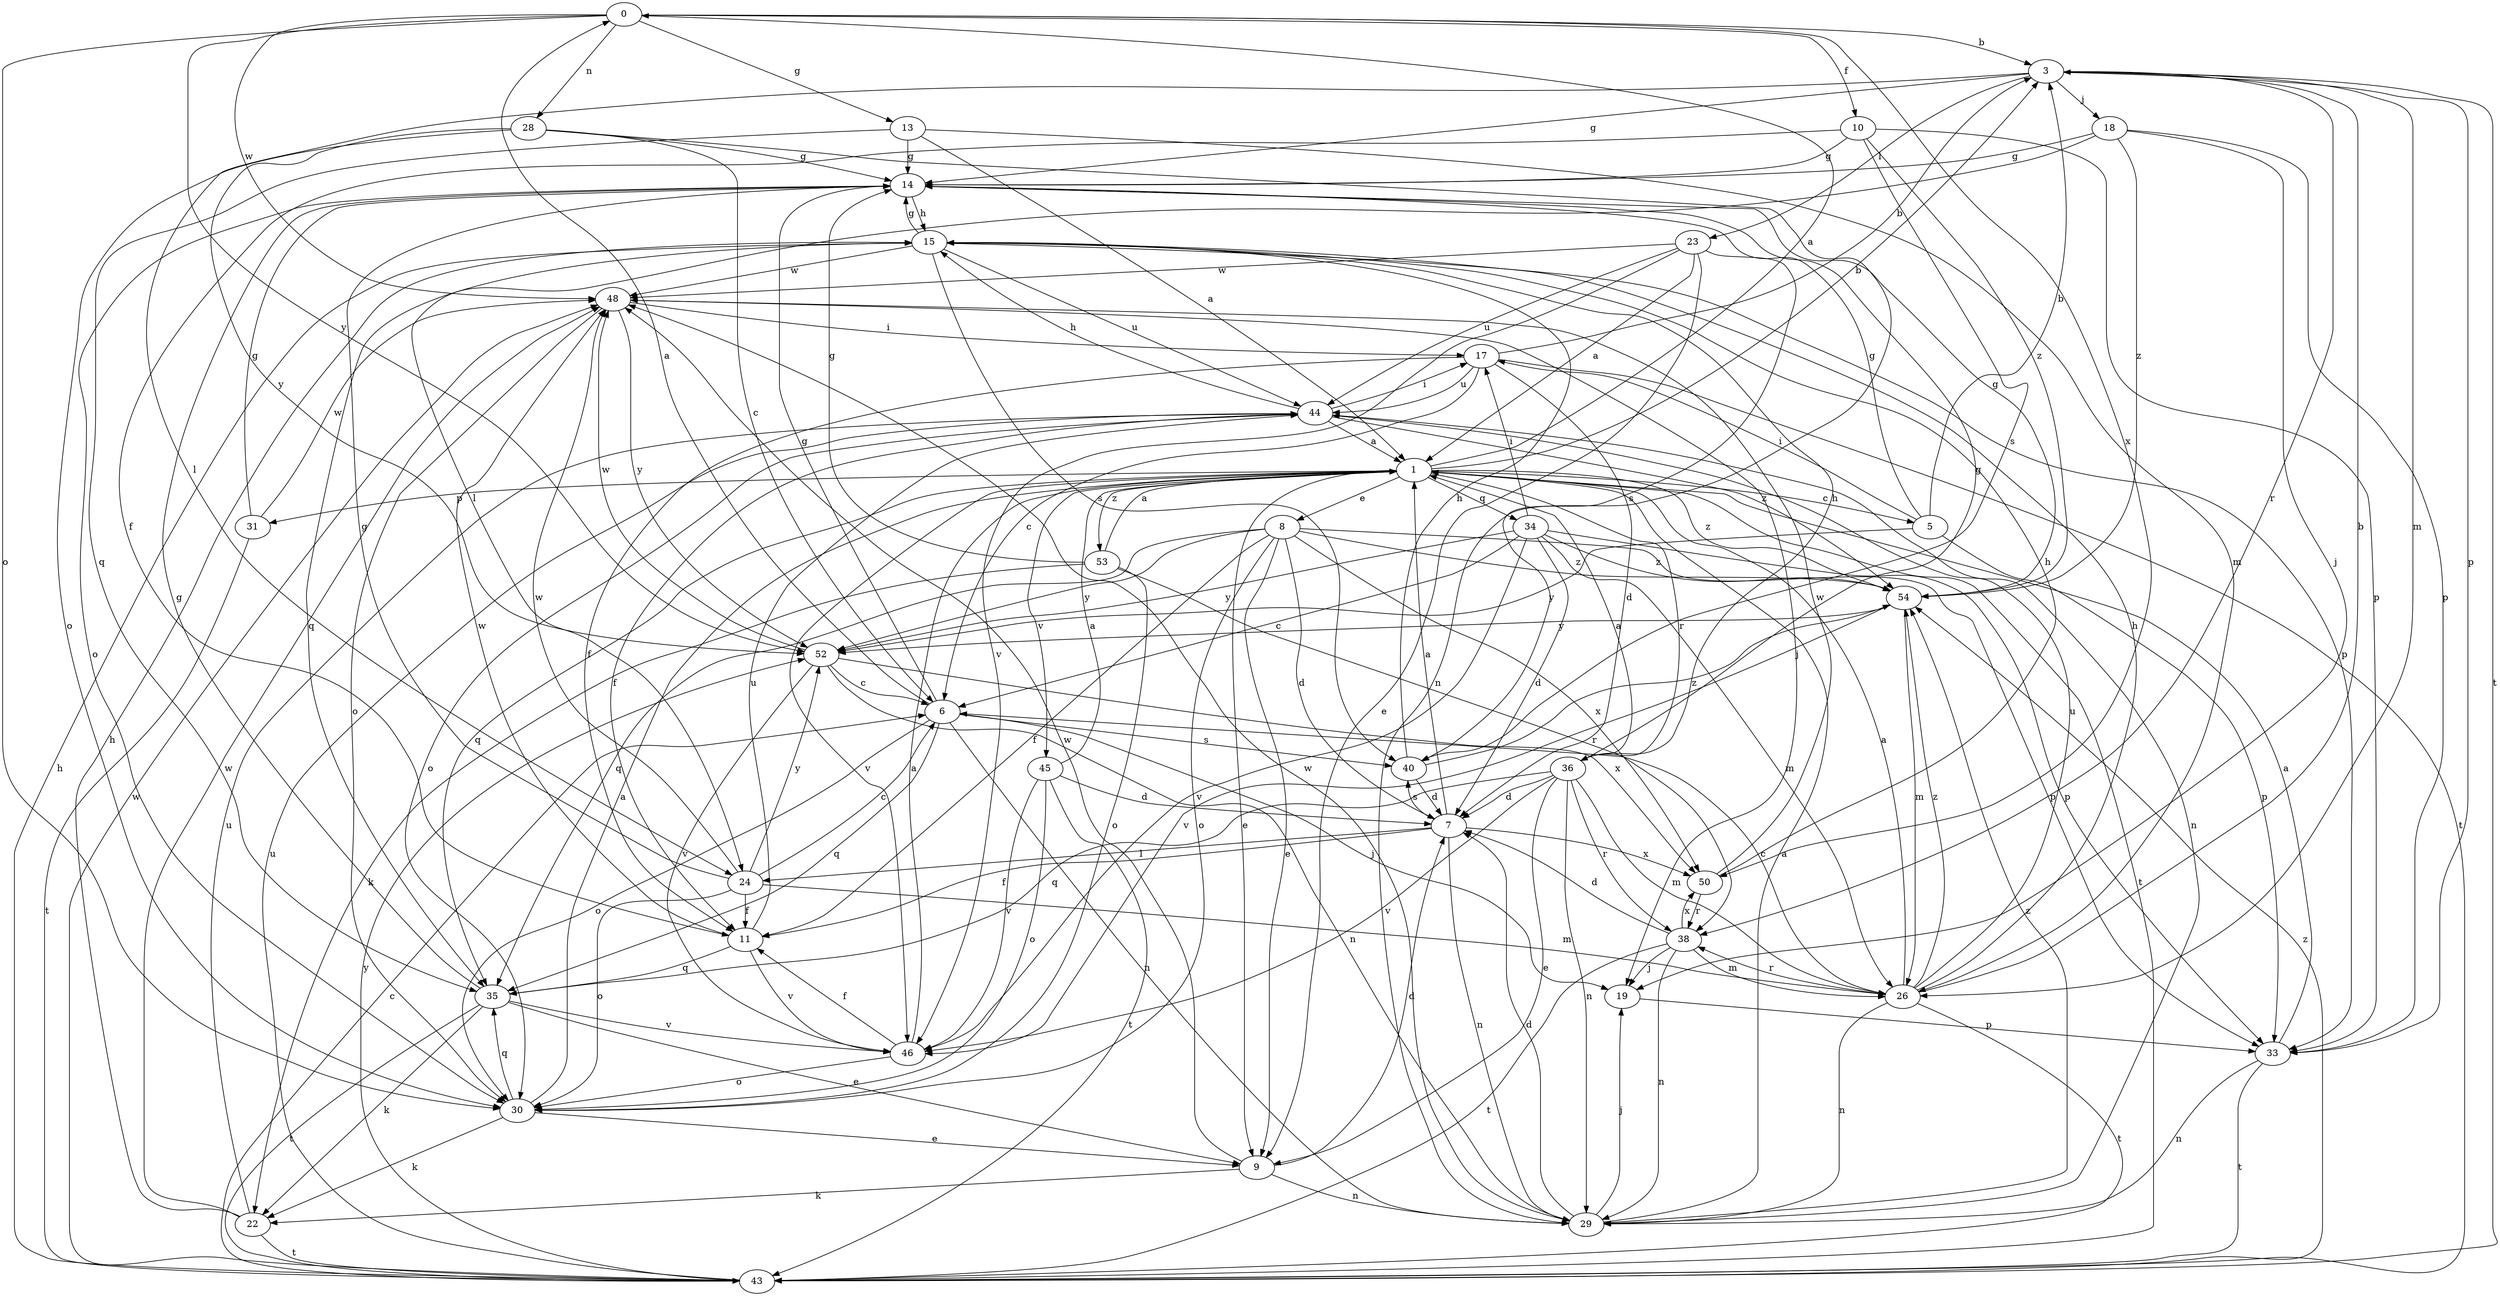 strict digraph  {
0;
1;
3;
5;
6;
7;
8;
9;
10;
11;
13;
14;
15;
17;
18;
19;
22;
23;
24;
26;
28;
29;
30;
31;
33;
34;
35;
36;
38;
40;
43;
44;
45;
46;
48;
50;
52;
53;
54;
0 -> 3  [label=b];
0 -> 10  [label=f];
0 -> 13  [label=g];
0 -> 28  [label=n];
0 -> 30  [label=o];
0 -> 48  [label=w];
0 -> 50  [label=x];
0 -> 52  [label=y];
1 -> 0  [label=a];
1 -> 3  [label=b];
1 -> 5  [label=c];
1 -> 8  [label=e];
1 -> 9  [label=e];
1 -> 31  [label=p];
1 -> 34  [label=q];
1 -> 35  [label=q];
1 -> 36  [label=r];
1 -> 43  [label=t];
1 -> 45  [label=v];
1 -> 46  [label=v];
1 -> 53  [label=z];
1 -> 54  [label=z];
3 -> 14  [label=g];
3 -> 18  [label=j];
3 -> 23  [label=l];
3 -> 24  [label=l];
3 -> 26  [label=m];
3 -> 33  [label=p];
3 -> 38  [label=r];
3 -> 43  [label=t];
5 -> 3  [label=b];
5 -> 14  [label=g];
5 -> 17  [label=i];
5 -> 33  [label=p];
5 -> 52  [label=y];
6 -> 0  [label=a];
6 -> 14  [label=g];
6 -> 19  [label=j];
6 -> 29  [label=n];
6 -> 30  [label=o];
6 -> 35  [label=q];
6 -> 40  [label=s];
7 -> 1  [label=a];
7 -> 11  [label=f];
7 -> 24  [label=l];
7 -> 29  [label=n];
7 -> 40  [label=s];
7 -> 50  [label=x];
8 -> 7  [label=d];
8 -> 9  [label=e];
8 -> 11  [label=f];
8 -> 30  [label=o];
8 -> 33  [label=p];
8 -> 35  [label=q];
8 -> 50  [label=x];
8 -> 52  [label=y];
8 -> 54  [label=z];
9 -> 7  [label=d];
9 -> 22  [label=k];
9 -> 29  [label=n];
9 -> 48  [label=w];
10 -> 11  [label=f];
10 -> 14  [label=g];
10 -> 33  [label=p];
10 -> 40  [label=s];
10 -> 54  [label=z];
11 -> 35  [label=q];
11 -> 44  [label=u];
11 -> 46  [label=v];
11 -> 48  [label=w];
13 -> 1  [label=a];
13 -> 14  [label=g];
13 -> 26  [label=m];
13 -> 35  [label=q];
14 -> 15  [label=h];
14 -> 30  [label=o];
15 -> 14  [label=g];
15 -> 33  [label=p];
15 -> 35  [label=q];
15 -> 40  [label=s];
15 -> 44  [label=u];
15 -> 48  [label=w];
17 -> 3  [label=b];
17 -> 6  [label=c];
17 -> 7  [label=d];
17 -> 11  [label=f];
17 -> 43  [label=t];
17 -> 44  [label=u];
18 -> 14  [label=g];
18 -> 19  [label=j];
18 -> 24  [label=l];
18 -> 33  [label=p];
18 -> 54  [label=z];
19 -> 33  [label=p];
22 -> 15  [label=h];
22 -> 43  [label=t];
22 -> 44  [label=u];
22 -> 48  [label=w];
23 -> 1  [label=a];
23 -> 9  [label=e];
23 -> 40  [label=s];
23 -> 44  [label=u];
23 -> 46  [label=v];
23 -> 48  [label=w];
24 -> 6  [label=c];
24 -> 11  [label=f];
24 -> 14  [label=g];
24 -> 26  [label=m];
24 -> 30  [label=o];
24 -> 48  [label=w];
24 -> 52  [label=y];
26 -> 1  [label=a];
26 -> 3  [label=b];
26 -> 6  [label=c];
26 -> 15  [label=h];
26 -> 29  [label=n];
26 -> 38  [label=r];
26 -> 43  [label=t];
26 -> 44  [label=u];
26 -> 54  [label=z];
28 -> 6  [label=c];
28 -> 14  [label=g];
28 -> 29  [label=n];
28 -> 30  [label=o];
28 -> 52  [label=y];
29 -> 1  [label=a];
29 -> 7  [label=d];
29 -> 19  [label=j];
29 -> 48  [label=w];
29 -> 54  [label=z];
30 -> 1  [label=a];
30 -> 9  [label=e];
30 -> 22  [label=k];
30 -> 35  [label=q];
31 -> 14  [label=g];
31 -> 43  [label=t];
31 -> 48  [label=w];
33 -> 1  [label=a];
33 -> 29  [label=n];
33 -> 43  [label=t];
34 -> 6  [label=c];
34 -> 7  [label=d];
34 -> 17  [label=i];
34 -> 26  [label=m];
34 -> 33  [label=p];
34 -> 46  [label=v];
34 -> 52  [label=y];
34 -> 54  [label=z];
35 -> 9  [label=e];
35 -> 14  [label=g];
35 -> 22  [label=k];
35 -> 43  [label=t];
35 -> 46  [label=v];
36 -> 1  [label=a];
36 -> 7  [label=d];
36 -> 9  [label=e];
36 -> 14  [label=g];
36 -> 15  [label=h];
36 -> 26  [label=m];
36 -> 29  [label=n];
36 -> 35  [label=q];
36 -> 38  [label=r];
36 -> 46  [label=v];
38 -> 7  [label=d];
38 -> 19  [label=j];
38 -> 26  [label=m];
38 -> 29  [label=n];
38 -> 43  [label=t];
38 -> 50  [label=x];
40 -> 7  [label=d];
40 -> 15  [label=h];
40 -> 54  [label=z];
43 -> 6  [label=c];
43 -> 15  [label=h];
43 -> 44  [label=u];
43 -> 48  [label=w];
43 -> 52  [label=y];
43 -> 54  [label=z];
44 -> 1  [label=a];
44 -> 11  [label=f];
44 -> 15  [label=h];
44 -> 17  [label=i];
44 -> 29  [label=n];
44 -> 30  [label=o];
44 -> 54  [label=z];
45 -> 1  [label=a];
45 -> 7  [label=d];
45 -> 30  [label=o];
45 -> 43  [label=t];
45 -> 46  [label=v];
46 -> 1  [label=a];
46 -> 11  [label=f];
46 -> 30  [label=o];
48 -> 17  [label=i];
48 -> 19  [label=j];
48 -> 30  [label=o];
48 -> 52  [label=y];
50 -> 15  [label=h];
50 -> 38  [label=r];
50 -> 48  [label=w];
52 -> 6  [label=c];
52 -> 29  [label=n];
52 -> 46  [label=v];
52 -> 48  [label=w];
52 -> 50  [label=x];
53 -> 1  [label=a];
53 -> 14  [label=g];
53 -> 22  [label=k];
53 -> 30  [label=o];
53 -> 38  [label=r];
54 -> 14  [label=g];
54 -> 26  [label=m];
54 -> 46  [label=v];
54 -> 52  [label=y];
}
